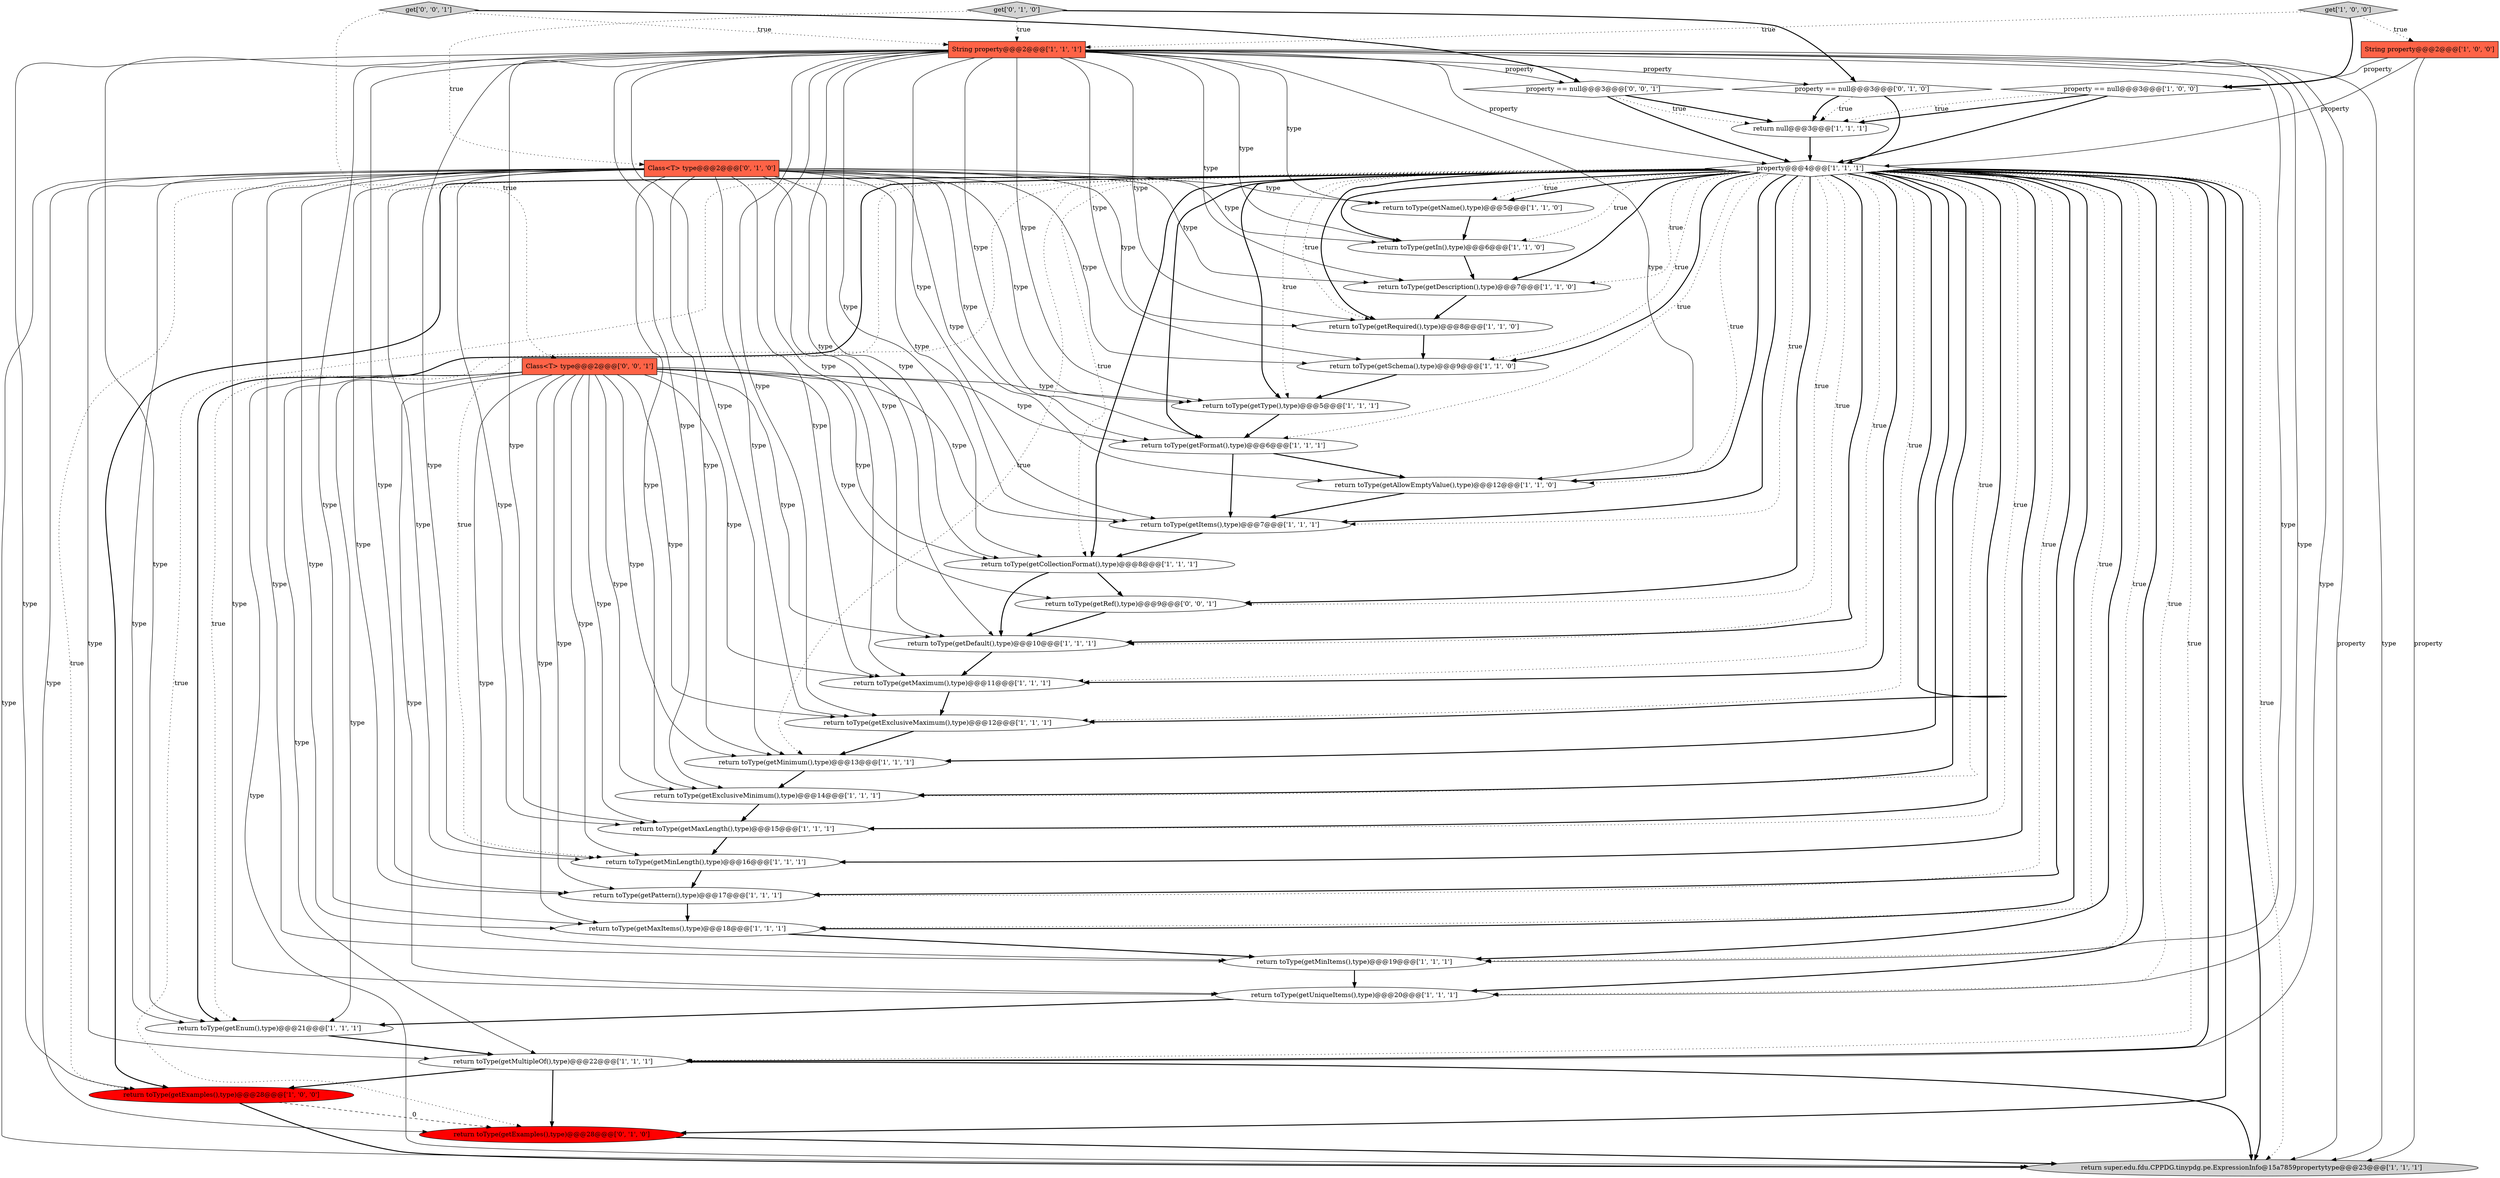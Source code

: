 digraph {
4 [style = filled, label = "return toType(getItems(),type)@@@7@@@['1', '1', '1']", fillcolor = white, shape = ellipse image = "AAA0AAABBB1BBB"];
15 [style = filled, label = "return toType(getMaxLength(),type)@@@15@@@['1', '1', '1']", fillcolor = white, shape = ellipse image = "AAA0AAABBB1BBB"];
14 [style = filled, label = "return toType(getDefault(),type)@@@10@@@['1', '1', '1']", fillcolor = white, shape = ellipse image = "AAA0AAABBB1BBB"];
30 [style = filled, label = "return toType(getMultipleOf(),type)@@@22@@@['1', '1', '1']", fillcolor = white, shape = ellipse image = "AAA0AAABBB1BBB"];
3 [style = filled, label = "property == null@@@3@@@['1', '0', '0']", fillcolor = white, shape = diamond image = "AAA0AAABBB1BBB"];
38 [style = filled, label = "Class<T> type@@@2@@@['0', '0', '1']", fillcolor = tomato, shape = box image = "AAA0AAABBB3BBB"];
2 [style = filled, label = "return toType(getUniqueItems(),type)@@@20@@@['1', '1', '1']", fillcolor = white, shape = ellipse image = "AAA0AAABBB1BBB"];
20 [style = filled, label = "get['1', '0', '0']", fillcolor = lightgray, shape = diamond image = "AAA0AAABBB1BBB"];
27 [style = filled, label = "property@@@4@@@['1', '1', '1']", fillcolor = white, shape = diamond image = "AAA0AAABBB1BBB"];
28 [style = filled, label = "return toType(getMaximum(),type)@@@11@@@['1', '1', '1']", fillcolor = white, shape = ellipse image = "AAA0AAABBB1BBB"];
13 [style = filled, label = "return toType(getName(),type)@@@5@@@['1', '1', '0']", fillcolor = white, shape = ellipse image = "AAA0AAABBB1BBB"];
37 [style = filled, label = "property == null@@@3@@@['0', '0', '1']", fillcolor = white, shape = diamond image = "AAA0AAABBB3BBB"];
1 [style = filled, label = "return toType(getMinimum(),type)@@@13@@@['1', '1', '1']", fillcolor = white, shape = ellipse image = "AAA0AAABBB1BBB"];
22 [style = filled, label = "return toType(getExclusiveMaximum(),type)@@@12@@@['1', '1', '1']", fillcolor = white, shape = ellipse image = "AAA0AAABBB1BBB"];
24 [style = filled, label = "return toType(getEnum(),type)@@@21@@@['1', '1', '1']", fillcolor = white, shape = ellipse image = "AAA0AAABBB1BBB"];
31 [style = filled, label = "Class<T> type@@@2@@@['0', '1', '0']", fillcolor = tomato, shape = box image = "AAA0AAABBB2BBB"];
5 [style = filled, label = "return super.edu.fdu.CPPDG.tinypdg.pe.ExpressionInfo@15a7859propertytype@@@23@@@['1', '1', '1']", fillcolor = lightgray, shape = ellipse image = "AAA0AAABBB1BBB"];
19 [style = filled, label = "return toType(getSchema(),type)@@@9@@@['1', '1', '0']", fillcolor = white, shape = ellipse image = "AAA0AAABBB1BBB"];
7 [style = filled, label = "return toType(getIn(),type)@@@6@@@['1', '1', '0']", fillcolor = white, shape = ellipse image = "AAA0AAABBB1BBB"];
10 [style = filled, label = "return toType(getExamples(),type)@@@28@@@['1', '0', '0']", fillcolor = red, shape = ellipse image = "AAA1AAABBB1BBB"];
32 [style = filled, label = "property == null@@@3@@@['0', '1', '0']", fillcolor = white, shape = diamond image = "AAA0AAABBB2BBB"];
8 [style = filled, label = "return toType(getCollectionFormat(),type)@@@8@@@['1', '1', '1']", fillcolor = white, shape = ellipse image = "AAA0AAABBB1BBB"];
25 [style = filled, label = "return toType(getDescription(),type)@@@7@@@['1', '1', '0']", fillcolor = white, shape = ellipse image = "AAA0AAABBB1BBB"];
35 [style = filled, label = "return toType(getRef(),type)@@@9@@@['0', '0', '1']", fillcolor = white, shape = ellipse image = "AAA0AAABBB3BBB"];
23 [style = filled, label = "return toType(getMinItems(),type)@@@19@@@['1', '1', '1']", fillcolor = white, shape = ellipse image = "AAA0AAABBB1BBB"];
26 [style = filled, label = "return toType(getMinLength(),type)@@@16@@@['1', '1', '1']", fillcolor = white, shape = ellipse image = "AAA0AAABBB1BBB"];
17 [style = filled, label = "return toType(getExclusiveMinimum(),type)@@@14@@@['1', '1', '1']", fillcolor = white, shape = ellipse image = "AAA0AAABBB1BBB"];
18 [style = filled, label = "return toType(getPattern(),type)@@@17@@@['1', '1', '1']", fillcolor = white, shape = ellipse image = "AAA0AAABBB1BBB"];
34 [style = filled, label = "return toType(getExamples(),type)@@@28@@@['0', '1', '0']", fillcolor = red, shape = ellipse image = "AAA1AAABBB2BBB"];
0 [style = filled, label = "return toType(getType(),type)@@@5@@@['1', '1', '1']", fillcolor = white, shape = ellipse image = "AAA0AAABBB1BBB"];
9 [style = filled, label = "String property@@@2@@@['1', '0', '0']", fillcolor = tomato, shape = box image = "AAA0AAABBB1BBB"];
29 [style = filled, label = "return toType(getAllowEmptyValue(),type)@@@12@@@['1', '1', '0']", fillcolor = white, shape = ellipse image = "AAA0AAABBB1BBB"];
6 [style = filled, label = "return toType(getRequired(),type)@@@8@@@['1', '1', '0']", fillcolor = white, shape = ellipse image = "AAA0AAABBB1BBB"];
21 [style = filled, label = "String property@@@2@@@['1', '1', '1']", fillcolor = tomato, shape = box image = "AAA0AAABBB1BBB"];
16 [style = filled, label = "return toType(getMaxItems(),type)@@@18@@@['1', '1', '1']", fillcolor = white, shape = ellipse image = "AAA0AAABBB1BBB"];
36 [style = filled, label = "get['0', '0', '1']", fillcolor = lightgray, shape = diamond image = "AAA0AAABBB3BBB"];
33 [style = filled, label = "get['0', '1', '0']", fillcolor = lightgray, shape = diamond image = "AAA0AAABBB2BBB"];
12 [style = filled, label = "return null@@@3@@@['1', '1', '1']", fillcolor = white, shape = ellipse image = "AAA0AAABBB1BBB"];
11 [style = filled, label = "return toType(getFormat(),type)@@@6@@@['1', '1', '1']", fillcolor = white, shape = ellipse image = "AAA0AAABBB1BBB"];
27->13 [style = bold, label=""];
21->1 [style = solid, label="type"];
27->14 [style = dotted, label="true"];
27->1 [style = dotted, label="true"];
21->23 [style = solid, label="type"];
21->2 [style = solid, label="type"];
37->27 [style = bold, label=""];
10->34 [style = dashed, label="0"];
32->12 [style = bold, label=""];
38->8 [style = solid, label="type"];
38->11 [style = solid, label="type"];
27->28 [style = bold, label=""];
11->29 [style = bold, label=""];
27->23 [style = dotted, label="true"];
14->28 [style = bold, label=""];
31->11 [style = solid, label="type"];
36->21 [style = dotted, label="true"];
27->2 [style = dotted, label="true"];
31->17 [style = solid, label="type"];
31->2 [style = solid, label="type"];
27->15 [style = dotted, label="true"];
25->6 [style = bold, label=""];
27->19 [style = dotted, label="true"];
36->38 [style = dotted, label="true"];
27->15 [style = bold, label=""];
31->6 [style = solid, label="type"];
3->27 [style = bold, label=""];
24->30 [style = bold, label=""];
21->16 [style = solid, label="type"];
21->4 [style = solid, label="type"];
21->18 [style = solid, label="type"];
38->24 [style = solid, label="type"];
21->13 [style = solid, label="type"];
38->14 [style = solid, label="type"];
27->7 [style = bold, label=""];
9->5 [style = solid, label="property"];
27->17 [style = bold, label=""];
31->18 [style = solid, label="type"];
21->30 [style = solid, label="type"];
4->8 [style = bold, label=""];
21->14 [style = solid, label="type"];
27->19 [style = bold, label=""];
31->14 [style = solid, label="type"];
31->22 [style = solid, label="type"];
27->5 [style = bold, label=""];
2->24 [style = bold, label=""];
31->34 [style = solid, label="type"];
27->18 [style = dotted, label="true"];
27->35 [style = dotted, label="true"];
27->25 [style = bold, label=""];
27->2 [style = bold, label=""];
31->13 [style = solid, label="type"];
21->5 [style = solid, label="property"];
38->4 [style = solid, label="type"];
38->15 [style = solid, label="type"];
27->22 [style = dotted, label="true"];
27->25 [style = dotted, label="true"];
27->0 [style = bold, label=""];
21->29 [style = solid, label="type"];
21->8 [style = solid, label="type"];
27->30 [style = bold, label=""];
38->5 [style = solid, label="type"];
31->5 [style = solid, label="type"];
20->3 [style = bold, label=""];
27->8 [style = dotted, label="true"];
31->15 [style = solid, label="type"];
27->24 [style = dotted, label="true"];
27->16 [style = bold, label=""];
30->34 [style = bold, label=""];
21->26 [style = solid, label="type"];
27->22 [style = bold, label=""];
32->12 [style = dotted, label="true"];
21->7 [style = solid, label="type"];
21->17 [style = solid, label="type"];
1->17 [style = bold, label=""];
31->30 [style = solid, label="type"];
31->28 [style = solid, label="type"];
27->11 [style = bold, label=""];
21->27 [style = solid, label="property"];
31->29 [style = solid, label="type"];
27->29 [style = dotted, label="true"];
21->0 [style = solid, label="type"];
17->15 [style = bold, label=""];
30->10 [style = bold, label=""];
31->24 [style = solid, label="type"];
36->37 [style = bold, label=""];
27->29 [style = bold, label=""];
27->8 [style = bold, label=""];
21->15 [style = solid, label="type"];
33->31 [style = dotted, label="true"];
27->26 [style = bold, label=""];
27->18 [style = bold, label=""];
20->9 [style = dotted, label="true"];
27->14 [style = bold, label=""];
21->25 [style = solid, label="type"];
38->0 [style = solid, label="type"];
31->0 [style = solid, label="type"];
21->11 [style = solid, label="type"];
11->4 [style = bold, label=""];
38->17 [style = solid, label="type"];
21->10 [style = solid, label="type"];
0->11 [style = bold, label=""];
31->26 [style = solid, label="type"];
38->16 [style = solid, label="type"];
8->14 [style = bold, label=""];
32->27 [style = bold, label=""];
27->13 [style = dotted, label="true"];
16->23 [style = bold, label=""];
3->12 [style = bold, label=""];
9->27 [style = solid, label="property"];
38->2 [style = solid, label="type"];
35->14 [style = bold, label=""];
27->4 [style = dotted, label="true"];
8->35 [style = bold, label=""];
27->35 [style = bold, label=""];
19->0 [style = bold, label=""];
37->12 [style = bold, label=""];
27->34 [style = bold, label=""];
33->21 [style = dotted, label="true"];
10->5 [style = bold, label=""];
31->1 [style = solid, label="type"];
30->5 [style = bold, label=""];
9->3 [style = solid, label="property"];
27->10 [style = bold, label=""];
21->37 [style = solid, label="property"];
38->30 [style = solid, label="type"];
31->16 [style = solid, label="type"];
21->5 [style = solid, label="type"];
33->32 [style = bold, label=""];
27->24 [style = bold, label=""];
23->2 [style = bold, label=""];
38->23 [style = solid, label="type"];
22->1 [style = bold, label=""];
27->17 [style = dotted, label="true"];
12->27 [style = bold, label=""];
31->4 [style = solid, label="type"];
28->22 [style = bold, label=""];
38->18 [style = solid, label="type"];
27->16 [style = dotted, label="true"];
18->16 [style = bold, label=""];
27->5 [style = dotted, label="true"];
27->1 [style = bold, label=""];
29->4 [style = bold, label=""];
31->7 [style = solid, label="type"];
27->34 [style = dotted, label="true"];
34->5 [style = bold, label=""];
31->23 [style = solid, label="type"];
27->26 [style = dotted, label="true"];
27->10 [style = dotted, label="true"];
38->26 [style = solid, label="type"];
37->12 [style = dotted, label="true"];
31->25 [style = solid, label="type"];
20->21 [style = dotted, label="true"];
6->19 [style = bold, label=""];
31->19 [style = solid, label="type"];
21->32 [style = solid, label="property"];
21->24 [style = solid, label="type"];
27->6 [style = bold, label=""];
27->11 [style = dotted, label="true"];
21->6 [style = solid, label="type"];
15->26 [style = bold, label=""];
38->28 [style = solid, label="type"];
27->28 [style = dotted, label="true"];
27->30 [style = dotted, label="true"];
27->4 [style = bold, label=""];
27->7 [style = dotted, label="true"];
21->22 [style = solid, label="type"];
38->1 [style = solid, label="type"];
27->0 [style = dotted, label="true"];
13->7 [style = bold, label=""];
3->12 [style = dotted, label="true"];
38->35 [style = solid, label="type"];
27->23 [style = bold, label=""];
7->25 [style = bold, label=""];
27->6 [style = dotted, label="true"];
31->8 [style = solid, label="type"];
38->22 [style = solid, label="type"];
21->28 [style = solid, label="type"];
21->19 [style = solid, label="type"];
26->18 [style = bold, label=""];
}
